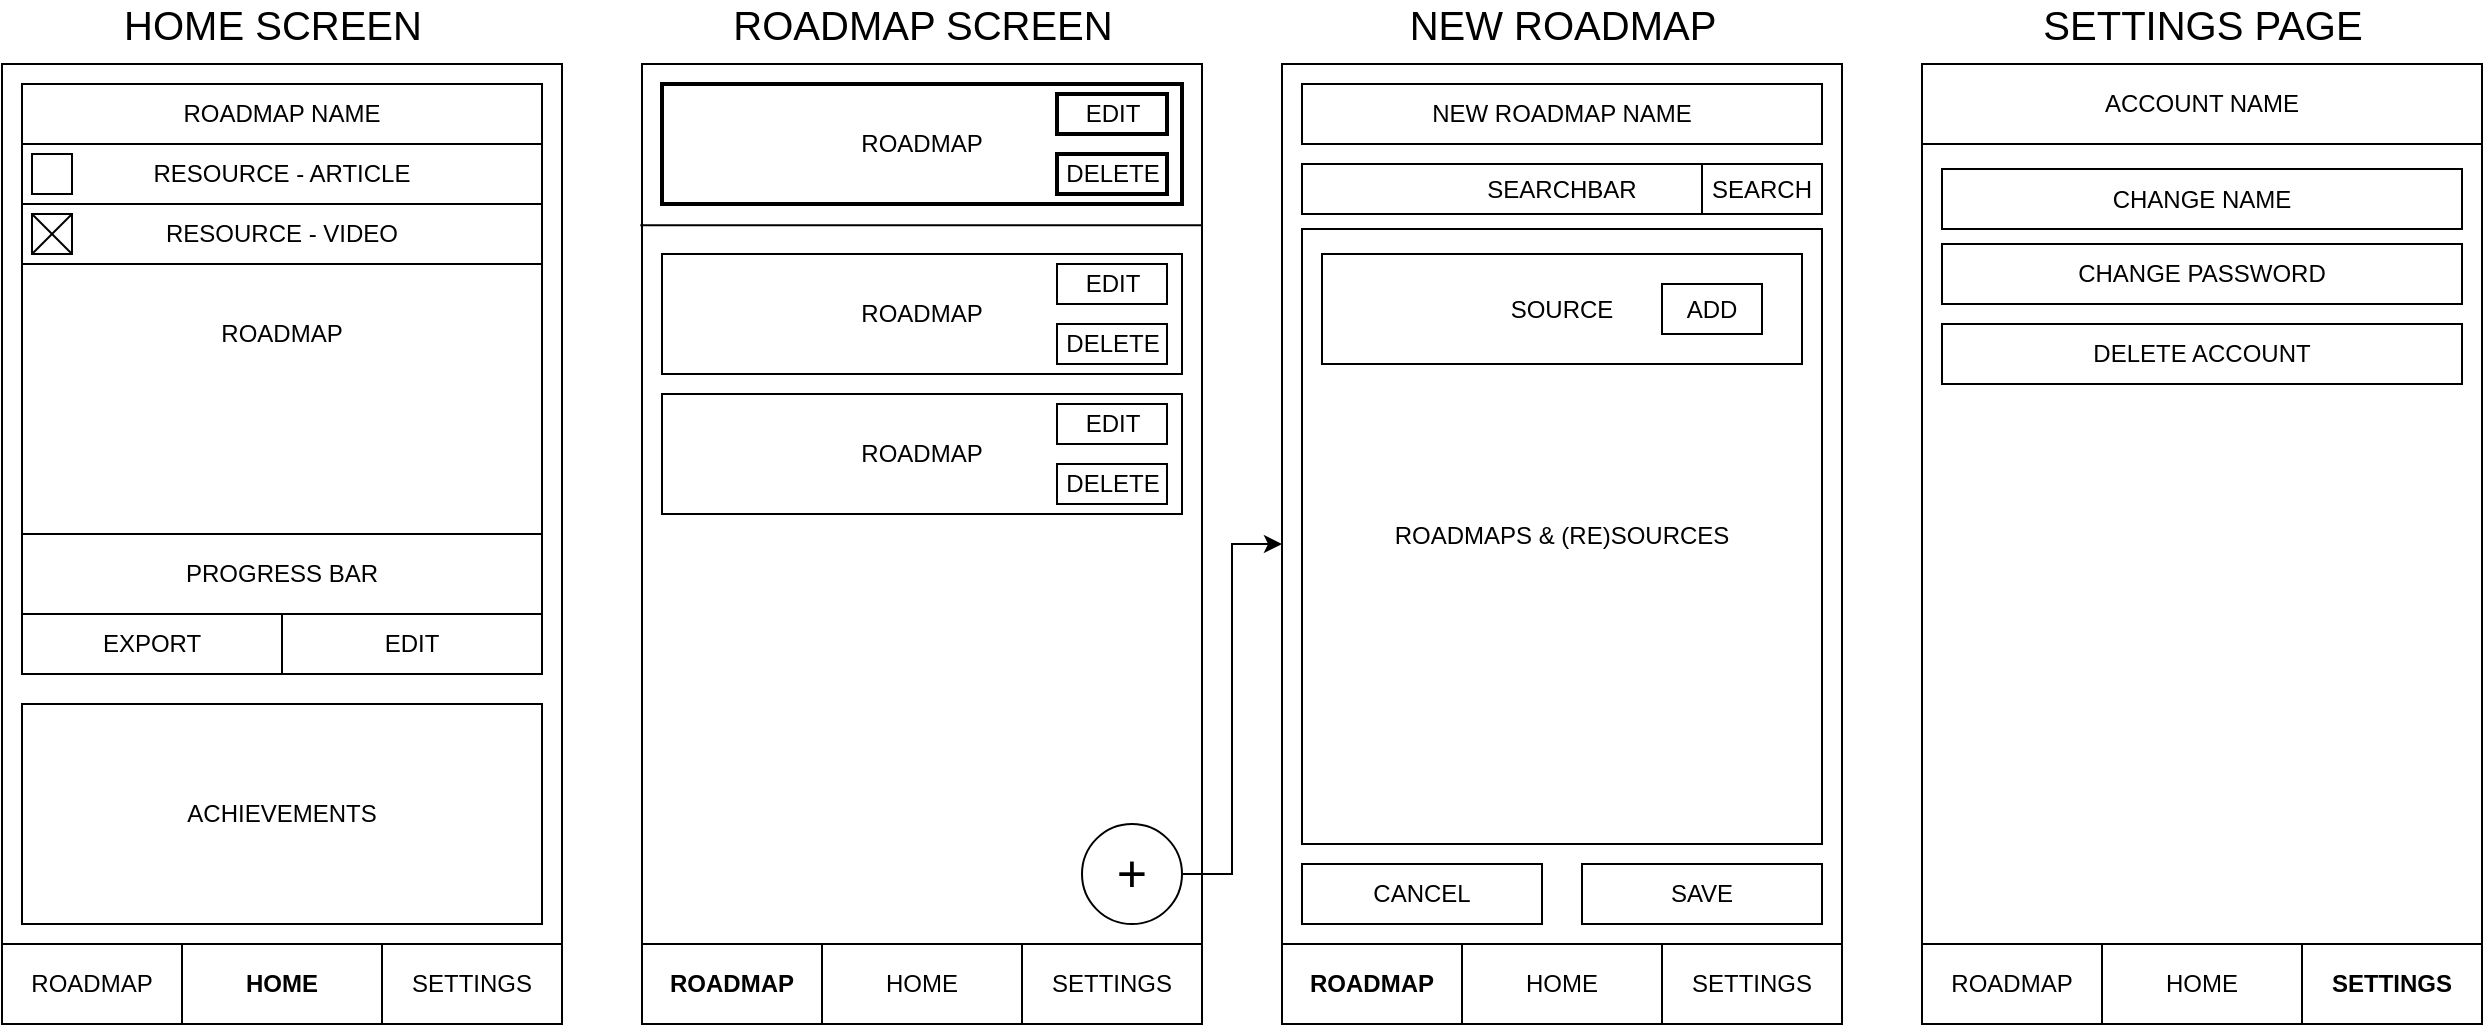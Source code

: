 <mxfile version="14.1.8" type="device"><diagram id="9o-pENxNMskmt48o3YOq" name="Page-1"><mxGraphModel dx="1422" dy="822" grid="1" gridSize="10" guides="1" tooltips="1" connect="1" arrows="1" fold="1" page="1" pageScale="1" pageWidth="1600" pageHeight="900" math="0" shadow="0"><root><mxCell id="0"/><mxCell id="1" parent="0"/><mxCell id="JHF0uMg06JxfBOEVugRl-3" value="" style="rounded=0;whiteSpace=wrap;html=1;" vertex="1" parent="1"><mxGeometry x="40" y="160" width="280" height="480" as="geometry"/></mxCell><mxCell id="JHF0uMg06JxfBOEVugRl-6" value="&lt;b&gt;HOME&lt;/b&gt;" style="rounded=0;whiteSpace=wrap;html=1;" vertex="1" parent="1"><mxGeometry x="40" y="600" width="280" height="40" as="geometry"/></mxCell><mxCell id="JHF0uMg06JxfBOEVugRl-11" value="&lt;span style=&quot;color: rgba(0 , 0 , 0 , 0) ; font-family: monospace ; font-size: 0px&quot;&gt;DFD&lt;/span&gt;" style="rounded=0;whiteSpace=wrap;html=1;" vertex="1" parent="1"><mxGeometry x="230" y="600" width="90" height="40" as="geometry"/></mxCell><mxCell id="JHF0uMg06JxfBOEVugRl-12" value="&lt;span style=&quot;color: rgba(0 , 0 , 0 , 0) ; font-family: monospace ; font-size: 0px&quot;&gt;DFASDFSDAF&lt;/span&gt;" style="rounded=0;whiteSpace=wrap;html=1;" vertex="1" parent="1"><mxGeometry x="40" y="600" width="90" height="40" as="geometry"/></mxCell><mxCell id="JHF0uMg06JxfBOEVugRl-13" value="ROADMAP" style="text;html=1;strokeColor=none;fillColor=none;align=center;verticalAlign=middle;whiteSpace=wrap;rounded=0;" vertex="1" parent="1"><mxGeometry x="65" y="610" width="40" height="20" as="geometry"/></mxCell><mxCell id="JHF0uMg06JxfBOEVugRl-14" value="SETTINGS" style="text;html=1;strokeColor=none;fillColor=none;align=center;verticalAlign=middle;whiteSpace=wrap;rounded=0;" vertex="1" parent="1"><mxGeometry x="255" y="610" width="40" height="20" as="geometry"/></mxCell><mxCell id="JHF0uMg06JxfBOEVugRl-15" value="" style="rounded=0;whiteSpace=wrap;html=1;" vertex="1" parent="1"><mxGeometry x="360" y="160" width="280" height="480" as="geometry"/></mxCell><mxCell id="JHF0uMg06JxfBOEVugRl-16" value="HOME" style="rounded=0;whiteSpace=wrap;html=1;" vertex="1" parent="1"><mxGeometry x="360" y="600" width="280" height="40" as="geometry"/></mxCell><mxCell id="JHF0uMg06JxfBOEVugRl-17" value="&lt;span style=&quot;color: rgba(0 , 0 , 0 , 0) ; font-family: monospace ; font-size: 0px&quot;&gt;DFD&lt;/span&gt;" style="rounded=0;whiteSpace=wrap;html=1;" vertex="1" parent="1"><mxGeometry x="550" y="600" width="90" height="40" as="geometry"/></mxCell><mxCell id="JHF0uMg06JxfBOEVugRl-18" value="&lt;span style=&quot;color: rgba(0 , 0 , 0 , 0) ; font-family: monospace ; font-size: 0px&quot;&gt;DFASDFSDAF&lt;/span&gt;" style="rounded=0;whiteSpace=wrap;html=1;" vertex="1" parent="1"><mxGeometry x="360" y="600" width="90" height="40" as="geometry"/></mxCell><mxCell id="JHF0uMg06JxfBOEVugRl-19" value="&lt;b&gt;ROADMAP&lt;/b&gt;" style="text;html=1;strokeColor=none;fillColor=none;align=center;verticalAlign=middle;whiteSpace=wrap;rounded=0;" vertex="1" parent="1"><mxGeometry x="385" y="610" width="40" height="20" as="geometry"/></mxCell><mxCell id="JHF0uMg06JxfBOEVugRl-20" value="SETTINGS" style="text;html=1;strokeColor=none;fillColor=none;align=center;verticalAlign=middle;whiteSpace=wrap;rounded=0;" vertex="1" parent="1"><mxGeometry x="575" y="610" width="40" height="20" as="geometry"/></mxCell><mxCell id="JHF0uMg06JxfBOEVugRl-21" value="" style="rounded=0;whiteSpace=wrap;html=1;" vertex="1" parent="1"><mxGeometry x="680" y="160" width="280" height="480" as="geometry"/></mxCell><mxCell id="JHF0uMg06JxfBOEVugRl-22" value="HOME" style="rounded=0;whiteSpace=wrap;html=1;" vertex="1" parent="1"><mxGeometry x="680" y="600" width="280" height="40" as="geometry"/></mxCell><mxCell id="JHF0uMg06JxfBOEVugRl-23" value="&lt;span style=&quot;color: rgba(0 , 0 , 0 , 0) ; font-family: monospace ; font-size: 0px&quot;&gt;DFD&lt;/span&gt;" style="rounded=0;whiteSpace=wrap;html=1;" vertex="1" parent="1"><mxGeometry x="870" y="600" width="90" height="40" as="geometry"/></mxCell><mxCell id="JHF0uMg06JxfBOEVugRl-24" value="&lt;span style=&quot;color: rgba(0 , 0 , 0 , 0) ; font-family: monospace ; font-size: 0px&quot;&gt;DFASDFSDAF&lt;/span&gt;" style="rounded=0;whiteSpace=wrap;html=1;" vertex="1" parent="1"><mxGeometry x="680" y="600" width="90" height="40" as="geometry"/></mxCell><mxCell id="JHF0uMg06JxfBOEVugRl-25" value="&lt;b&gt;ROADMAP&lt;/b&gt;" style="text;html=1;strokeColor=none;fillColor=none;align=center;verticalAlign=middle;whiteSpace=wrap;rounded=0;" vertex="1" parent="1"><mxGeometry x="705" y="610" width="40" height="20" as="geometry"/></mxCell><mxCell id="JHF0uMg06JxfBOEVugRl-26" value="SETTINGS" style="text;html=1;strokeColor=none;fillColor=none;align=center;verticalAlign=middle;whiteSpace=wrap;rounded=0;" vertex="1" parent="1"><mxGeometry x="895" y="610" width="40" height="20" as="geometry"/></mxCell><mxCell id="JHF0uMg06JxfBOEVugRl-27" value="" style="rounded=0;whiteSpace=wrap;html=1;" vertex="1" parent="1"><mxGeometry x="1000" y="160" width="280" height="480" as="geometry"/></mxCell><mxCell id="JHF0uMg06JxfBOEVugRl-28" value="HOME" style="rounded=0;whiteSpace=wrap;html=1;" vertex="1" parent="1"><mxGeometry x="1000" y="600" width="280" height="40" as="geometry"/></mxCell><mxCell id="JHF0uMg06JxfBOEVugRl-29" value="&lt;span style=&quot;color: rgba(0 , 0 , 0 , 0) ; font-family: monospace ; font-size: 0px&quot;&gt;DFD&lt;/span&gt;" style="rounded=0;whiteSpace=wrap;html=1;" vertex="1" parent="1"><mxGeometry x="1190" y="600" width="90" height="40" as="geometry"/></mxCell><mxCell id="JHF0uMg06JxfBOEVugRl-30" value="&lt;span style=&quot;color: rgba(0 , 0 , 0 , 0) ; font-family: monospace ; font-size: 0px&quot;&gt;DFASDFSDAF&lt;/span&gt;" style="rounded=0;whiteSpace=wrap;html=1;" vertex="1" parent="1"><mxGeometry x="1000" y="600" width="90" height="40" as="geometry"/></mxCell><mxCell id="JHF0uMg06JxfBOEVugRl-31" value="ROADMAP" style="text;html=1;strokeColor=none;fillColor=none;align=center;verticalAlign=middle;whiteSpace=wrap;rounded=0;" vertex="1" parent="1"><mxGeometry x="1025" y="610" width="40" height="20" as="geometry"/></mxCell><mxCell id="JHF0uMg06JxfBOEVugRl-32" value="&lt;b&gt;SETTINGS&lt;/b&gt;" style="text;html=1;strokeColor=none;fillColor=none;align=center;verticalAlign=middle;whiteSpace=wrap;rounded=0;" vertex="1" parent="1"><mxGeometry x="1215" y="610" width="40" height="20" as="geometry"/></mxCell><mxCell id="JHF0uMg06JxfBOEVugRl-33" value="ACCOUNT NAME" style="rounded=0;whiteSpace=wrap;html=1;" vertex="1" parent="1"><mxGeometry x="1000" y="160" width="280" height="40" as="geometry"/></mxCell><mxCell id="JHF0uMg06JxfBOEVugRl-34" value="ROADMAP" style="rounded=0;whiteSpace=wrap;html=1;strokeWidth=2;" vertex="1" parent="1"><mxGeometry x="370" y="170" width="260" height="60" as="geometry"/></mxCell><mxCell id="JHF0uMg06JxfBOEVugRl-35" value="ROADMAP" style="rounded=0;whiteSpace=wrap;html=1;" vertex="1" parent="1"><mxGeometry x="50" y="170" width="260" height="250" as="geometry"/></mxCell><mxCell id="JHF0uMg06JxfBOEVugRl-87" style="edgeStyle=orthogonalEdgeStyle;rounded=0;orthogonalLoop=1;jettySize=auto;html=1;" edge="1" parent="1" source="JHF0uMg06JxfBOEVugRl-37" target="JHF0uMg06JxfBOEVugRl-21"><mxGeometry relative="1" as="geometry"/></mxCell><mxCell id="JHF0uMg06JxfBOEVugRl-37" value="&lt;font style=&quot;font-size: 26px&quot;&gt;+&lt;/font&gt;" style="ellipse;whiteSpace=wrap;html=1;aspect=fixed;" vertex="1" parent="1"><mxGeometry x="580" y="540" width="50" height="50" as="geometry"/></mxCell><mxCell id="JHF0uMg06JxfBOEVugRl-39" value="EDIT" style="rounded=0;whiteSpace=wrap;html=1;" vertex="1" parent="1"><mxGeometry x="180" y="435" width="130" height="30" as="geometry"/></mxCell><mxCell id="JHF0uMg06JxfBOEVugRl-40" value="ROADMAP NAME" style="rounded=0;whiteSpace=wrap;html=1;" vertex="1" parent="1"><mxGeometry x="50" y="170" width="260" height="30" as="geometry"/></mxCell><mxCell id="JHF0uMg06JxfBOEVugRl-41" value="PROGRESS BAR" style="rounded=0;whiteSpace=wrap;html=1;" vertex="1" parent="1"><mxGeometry x="50" y="395" width="260" height="40" as="geometry"/></mxCell><mxCell id="JHF0uMg06JxfBOEVugRl-42" value="RESOURCE - ARTICLE" style="rounded=0;whiteSpace=wrap;html=1;" vertex="1" parent="1"><mxGeometry x="50" y="200" width="260" height="30" as="geometry"/></mxCell><mxCell id="JHF0uMg06JxfBOEVugRl-44" value="RESOURCE - VIDEO" style="rounded=0;whiteSpace=wrap;html=1;" vertex="1" parent="1"><mxGeometry x="50" y="230" width="260" height="30" as="geometry"/></mxCell><mxCell id="JHF0uMg06JxfBOEVugRl-48" value="ACHIEVEMENTS" style="rounded=0;whiteSpace=wrap;html=1;" vertex="1" parent="1"><mxGeometry x="50" y="480" width="260" height="110" as="geometry"/></mxCell><mxCell id="JHF0uMg06JxfBOEVugRl-50" value="" style="whiteSpace=wrap;html=1;aspect=fixed;" vertex="1" parent="1"><mxGeometry x="55" y="235" width="20" height="20" as="geometry"/></mxCell><mxCell id="JHF0uMg06JxfBOEVugRl-51" value="" style="whiteSpace=wrap;html=1;aspect=fixed;" vertex="1" parent="1"><mxGeometry x="55" y="205" width="20" height="20" as="geometry"/></mxCell><mxCell id="JHF0uMg06JxfBOEVugRl-52" value="" style="endArrow=none;html=1;exitX=0;exitY=0;exitDx=0;exitDy=0;entryX=1;entryY=1;entryDx=0;entryDy=0;" edge="1" parent="1" source="JHF0uMg06JxfBOEVugRl-50" target="JHF0uMg06JxfBOEVugRl-50"><mxGeometry width="50" height="50" relative="1" as="geometry"><mxPoint x="140" y="280" as="sourcePoint"/><mxPoint x="190" y="230" as="targetPoint"/></mxGeometry></mxCell><mxCell id="JHF0uMg06JxfBOEVugRl-53" value="" style="endArrow=none;html=1;exitX=1;exitY=0;exitDx=0;exitDy=0;entryX=0;entryY=1;entryDx=0;entryDy=0;" edge="1" parent="1" source="JHF0uMg06JxfBOEVugRl-50" target="JHF0uMg06JxfBOEVugRl-50"><mxGeometry width="50" height="50" relative="1" as="geometry"><mxPoint x="65" y="245" as="sourcePoint"/><mxPoint x="85" y="265" as="targetPoint"/></mxGeometry></mxCell><mxCell id="JHF0uMg06JxfBOEVugRl-57" value="EDIT" style="rounded=0;whiteSpace=wrap;html=1;strokeWidth=2;" vertex="1" parent="1"><mxGeometry x="567.5" y="175" width="55" height="20" as="geometry"/></mxCell><mxCell id="JHF0uMg06JxfBOEVugRl-58" value="DELETE" style="rounded=0;whiteSpace=wrap;html=1;strokeWidth=2;" vertex="1" parent="1"><mxGeometry x="567.5" y="205" width="55" height="20" as="geometry"/></mxCell><mxCell id="JHF0uMg06JxfBOEVugRl-59" value="ROADMAP" style="rounded=0;whiteSpace=wrap;html=1;" vertex="1" parent="1"><mxGeometry x="370" y="255" width="260" height="60" as="geometry"/></mxCell><mxCell id="JHF0uMg06JxfBOEVugRl-60" value="EDIT" style="rounded=0;whiteSpace=wrap;html=1;" vertex="1" parent="1"><mxGeometry x="567.5" y="260" width="55" height="20" as="geometry"/></mxCell><mxCell id="JHF0uMg06JxfBOEVugRl-61" value="DELETE" style="rounded=0;whiteSpace=wrap;html=1;" vertex="1" parent="1"><mxGeometry x="567.5" y="290" width="55" height="20" as="geometry"/></mxCell><mxCell id="JHF0uMg06JxfBOEVugRl-62" value="ROADMAP" style="rounded=0;whiteSpace=wrap;html=1;" vertex="1" parent="1"><mxGeometry x="370" y="325" width="260" height="60" as="geometry"/></mxCell><mxCell id="JHF0uMg06JxfBOEVugRl-63" value="EDIT" style="rounded=0;whiteSpace=wrap;html=1;" vertex="1" parent="1"><mxGeometry x="567.5" y="330" width="55" height="20" as="geometry"/></mxCell><mxCell id="JHF0uMg06JxfBOEVugRl-64" value="DELETE" style="rounded=0;whiteSpace=wrap;html=1;" vertex="1" parent="1"><mxGeometry x="567.5" y="360" width="55" height="20" as="geometry"/></mxCell><mxCell id="JHF0uMg06JxfBOEVugRl-65" value="NEW ROADMAP NAME" style="rounded=0;whiteSpace=wrap;html=1;strokeWidth=1;" vertex="1" parent="1"><mxGeometry x="690" y="170" width="260" height="30" as="geometry"/></mxCell><mxCell id="JHF0uMg06JxfBOEVugRl-66" value="SEARCHBAR" style="rounded=0;whiteSpace=wrap;html=1;strokeWidth=1;" vertex="1" parent="1"><mxGeometry x="690" y="210" width="260" height="25" as="geometry"/></mxCell><mxCell id="JHF0uMg06JxfBOEVugRl-67" value="SEARCH" style="rounded=0;whiteSpace=wrap;html=1;strokeWidth=1;" vertex="1" parent="1"><mxGeometry x="890" y="210" width="60" height="25" as="geometry"/></mxCell><mxCell id="JHF0uMg06JxfBOEVugRl-68" value="ROADMAPS &amp;amp; (RE)SOURCES" style="rounded=0;whiteSpace=wrap;html=1;strokeWidth=1;" vertex="1" parent="1"><mxGeometry x="690" y="242.5" width="260" height="307.5" as="geometry"/></mxCell><mxCell id="JHF0uMg06JxfBOEVugRl-69" value="SOURCE" style="rounded=0;whiteSpace=wrap;html=1;strokeWidth=1;" vertex="1" parent="1"><mxGeometry x="700" y="255" width="240" height="55" as="geometry"/></mxCell><mxCell id="JHF0uMg06JxfBOEVugRl-70" value="ADD" style="rounded=0;whiteSpace=wrap;html=1;strokeWidth=1;" vertex="1" parent="1"><mxGeometry x="870" y="270" width="50" height="25" as="geometry"/></mxCell><mxCell id="JHF0uMg06JxfBOEVugRl-71" value="CANCEL" style="rounded=0;whiteSpace=wrap;html=1;strokeWidth=1;" vertex="1" parent="1"><mxGeometry x="690" y="560" width="120" height="30" as="geometry"/></mxCell><mxCell id="JHF0uMg06JxfBOEVugRl-72" value="SAVE" style="rounded=0;whiteSpace=wrap;html=1;strokeWidth=1;" vertex="1" parent="1"><mxGeometry x="830" y="560" width="120" height="30" as="geometry"/></mxCell><mxCell id="JHF0uMg06JxfBOEVugRl-77" value="" style="endArrow=none;html=1;exitX=-0.003;exitY=0.168;exitDx=0;exitDy=0;exitPerimeter=0;entryX=1.001;entryY=0.168;entryDx=0;entryDy=0;entryPerimeter=0;" edge="1" parent="1" source="JHF0uMg06JxfBOEVugRl-15" target="JHF0uMg06JxfBOEVugRl-15"><mxGeometry width="50" height="50" relative="1" as="geometry"><mxPoint x="470" y="470" as="sourcePoint"/><mxPoint x="520" y="420" as="targetPoint"/></mxGeometry></mxCell><mxCell id="JHF0uMg06JxfBOEVugRl-78" value="CHANGE NAME" style="rounded=0;whiteSpace=wrap;html=1;strokeWidth=1;" vertex="1" parent="1"><mxGeometry x="1010" y="212.5" width="260" height="30" as="geometry"/></mxCell><mxCell id="JHF0uMg06JxfBOEVugRl-79" value="CHANGE PASSWORD" style="rounded=0;whiteSpace=wrap;html=1;strokeWidth=1;" vertex="1" parent="1"><mxGeometry x="1010" y="250" width="260" height="30" as="geometry"/></mxCell><mxCell id="JHF0uMg06JxfBOEVugRl-80" value="DELETE ACCOUNT" style="rounded=0;whiteSpace=wrap;html=1;strokeWidth=1;" vertex="1" parent="1"><mxGeometry x="1010" y="290" width="260" height="30" as="geometry"/></mxCell><mxCell id="JHF0uMg06JxfBOEVugRl-81" value="EXPORT" style="rounded=0;whiteSpace=wrap;html=1;" vertex="1" parent="1"><mxGeometry x="50" y="435" width="130" height="30" as="geometry"/></mxCell><mxCell id="JHF0uMg06JxfBOEVugRl-83" value="&lt;font style=&quot;font-size: 20px&quot;&gt;HOME SCREEN&lt;/font&gt;" style="text;html=1;align=center;verticalAlign=middle;resizable=0;points=[];autosize=1;" vertex="1" parent="1"><mxGeometry x="95" y="130" width="160" height="20" as="geometry"/></mxCell><mxCell id="JHF0uMg06JxfBOEVugRl-84" value="&lt;font style=&quot;font-size: 20px&quot;&gt;ROADMAP SCREEN&lt;/font&gt;" style="text;html=1;align=center;verticalAlign=middle;resizable=0;points=[];autosize=1;" vertex="1" parent="1"><mxGeometry x="395" y="130" width="210" height="20" as="geometry"/></mxCell><mxCell id="JHF0uMg06JxfBOEVugRl-85" value="&lt;font style=&quot;font-size: 20px&quot;&gt;NEW ROADMAP&lt;/font&gt;" style="text;html=1;align=center;verticalAlign=middle;resizable=0;points=[];autosize=1;" vertex="1" parent="1"><mxGeometry x="735" y="130" width="170" height="20" as="geometry"/></mxCell><mxCell id="JHF0uMg06JxfBOEVugRl-86" value="&lt;font style=&quot;font-size: 20px&quot;&gt;SETTINGS PAGE&lt;/font&gt;" style="text;html=1;align=center;verticalAlign=middle;resizable=0;points=[];autosize=1;" vertex="1" parent="1"><mxGeometry x="1050" y="130" width="180" height="20" as="geometry"/></mxCell></root></mxGraphModel></diagram></mxfile>